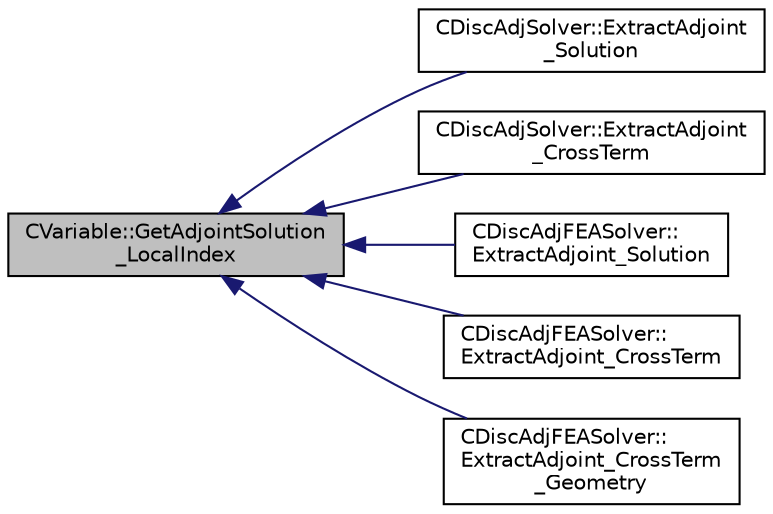 digraph "CVariable::GetAdjointSolution_LocalIndex"
{
  edge [fontname="Helvetica",fontsize="10",labelfontname="Helvetica",labelfontsize="10"];
  node [fontname="Helvetica",fontsize="10",shape=record];
  rankdir="LR";
  Node431 [label="CVariable::GetAdjointSolution\l_LocalIndex",height=0.2,width=0.4,color="black", fillcolor="grey75", style="filled", fontcolor="black"];
  Node431 -> Node432 [dir="back",color="midnightblue",fontsize="10",style="solid",fontname="Helvetica"];
  Node432 [label="CDiscAdjSolver::ExtractAdjoint\l_Solution",height=0.2,width=0.4,color="black", fillcolor="white", style="filled",URL="$class_c_disc_adj_solver.html#a05ed17d8256bd61c43ba09343750eb1a",tooltip="Sets the adjoint values of the input variables of the flow (+turb.) iteration after tape has been eva..."];
  Node431 -> Node433 [dir="back",color="midnightblue",fontsize="10",style="solid",fontname="Helvetica"];
  Node433 [label="CDiscAdjSolver::ExtractAdjoint\l_CrossTerm",height=0.2,width=0.4,color="black", fillcolor="white", style="filled",URL="$class_c_disc_adj_solver.html#a26a28570e510048d0841391c4057dfb6",tooltip="Sets the adjoint values of the flow variables due to cross term contributions. "];
  Node431 -> Node434 [dir="back",color="midnightblue",fontsize="10",style="solid",fontname="Helvetica"];
  Node434 [label="CDiscAdjFEASolver::\lExtractAdjoint_Solution",height=0.2,width=0.4,color="black", fillcolor="white", style="filled",URL="$class_c_disc_adj_f_e_a_solver.html#a976facb0e6a13e97f663c74a863b350d",tooltip="Sets the adjoint values of the input variables of the flow (+turb.) iteration after tape has been eva..."];
  Node431 -> Node435 [dir="back",color="midnightblue",fontsize="10",style="solid",fontname="Helvetica"];
  Node435 [label="CDiscAdjFEASolver::\lExtractAdjoint_CrossTerm",height=0.2,width=0.4,color="black", fillcolor="white", style="filled",URL="$class_c_disc_adj_f_e_a_solver.html#a75dc51752e0345159b9f31bc42aa8f47",tooltip="Sets the adjoint values of the structural variables due to cross term contributions. "];
  Node431 -> Node436 [dir="back",color="midnightblue",fontsize="10",style="solid",fontname="Helvetica"];
  Node436 [label="CDiscAdjFEASolver::\lExtractAdjoint_CrossTerm\l_Geometry",height=0.2,width=0.4,color="black", fillcolor="white", style="filled",URL="$class_c_disc_adj_f_e_a_solver.html#a3e92028c418105497f2eb9c7c8b93e38",tooltip="A virtual member. "];
}
